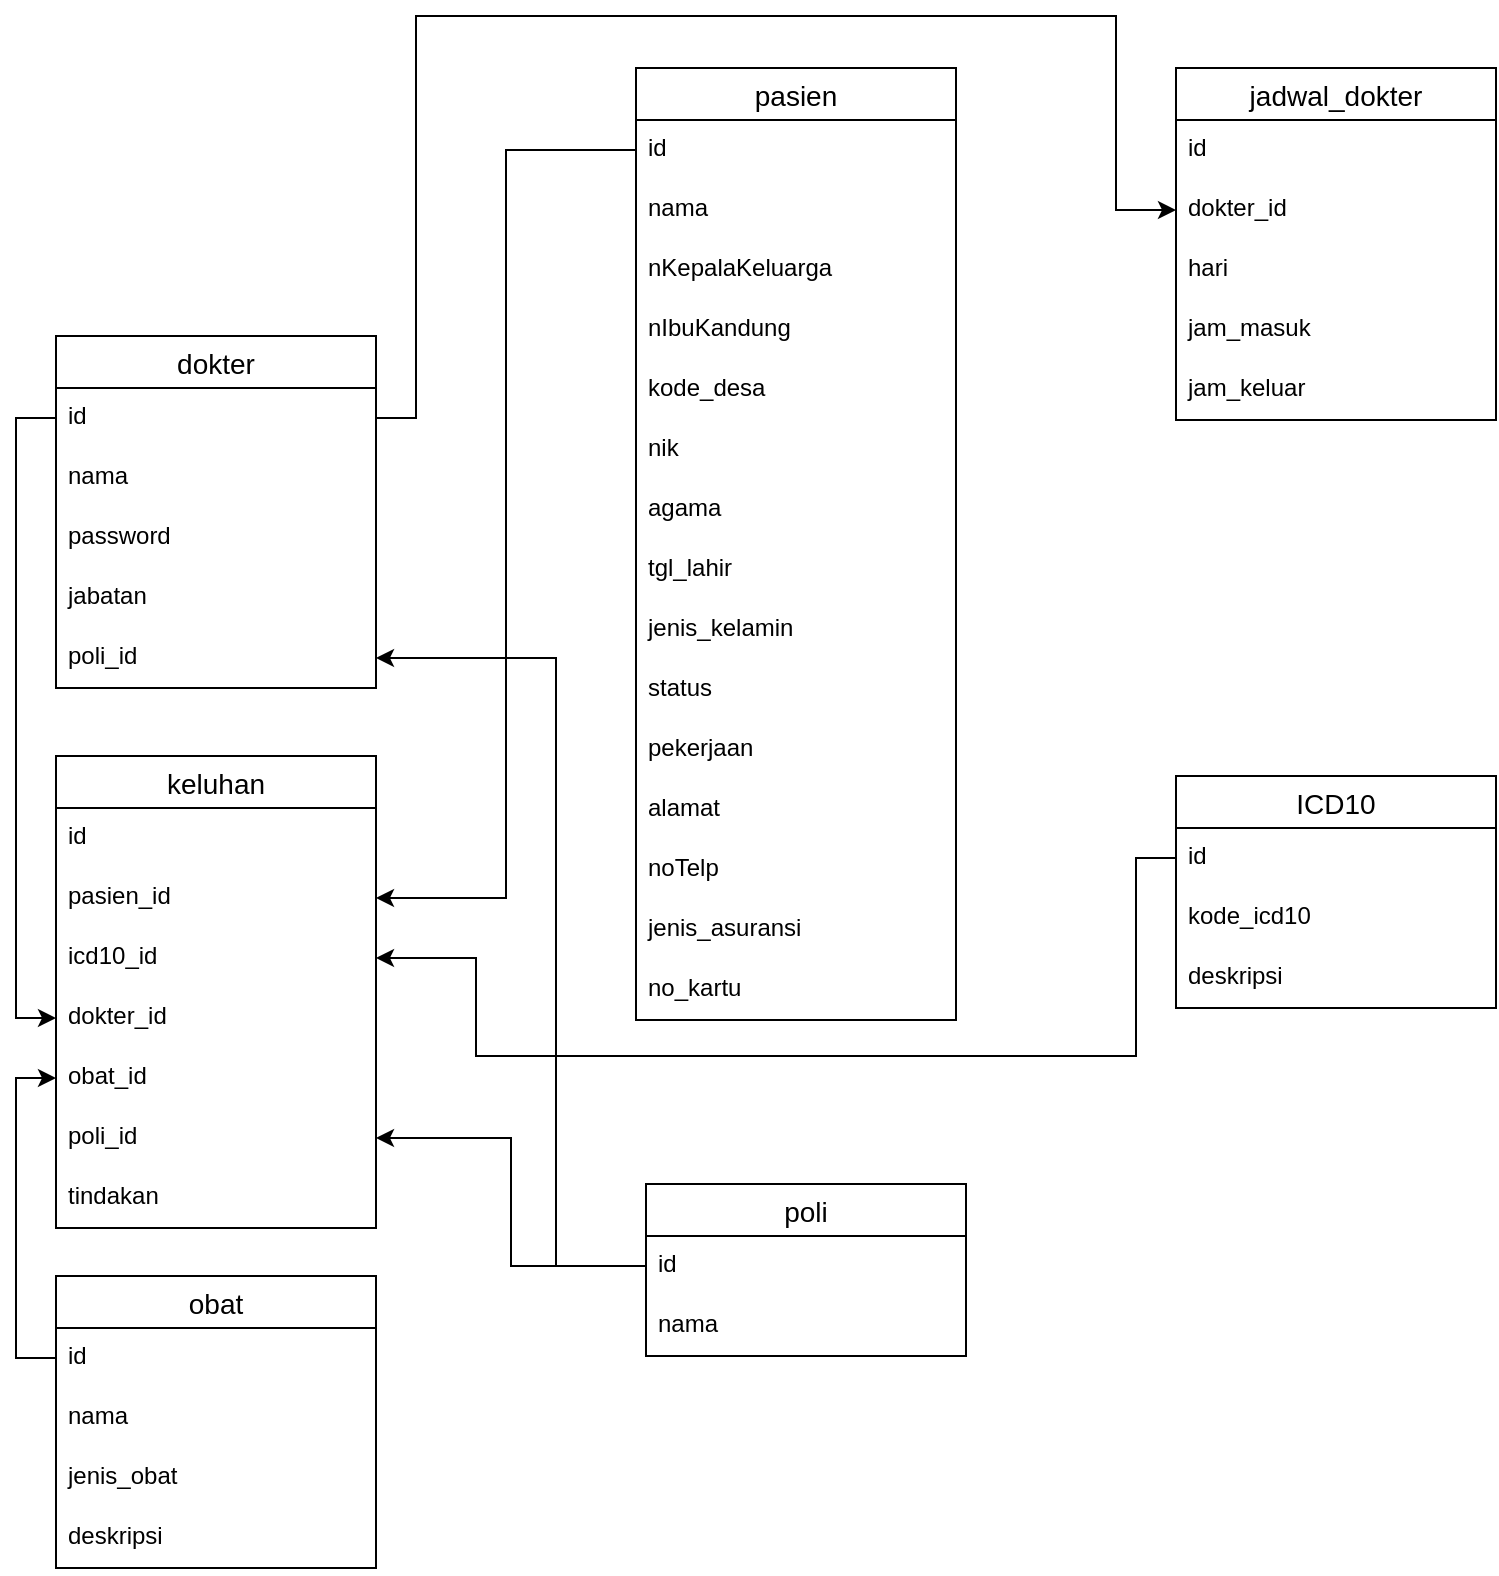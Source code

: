 <mxfile version="20.8.16" type="device"><diagram name="Page-1" id="ucpn4Q7qDLKm0nQJn43p"><mxGraphModel dx="1035" dy="579" grid="1" gridSize="10" guides="1" tooltips="1" connect="1" arrows="1" fold="1" page="1" pageScale="1" pageWidth="850" pageHeight="1100" math="0" shadow="0"><root><mxCell id="0"/><mxCell id="1" parent="0"/><mxCell id="6lwlhdfwveSrjPZ8DCFY-1" value="pasien" style="swimlane;fontStyle=0;childLayout=stackLayout;horizontal=1;startSize=26;horizontalStack=0;resizeParent=1;resizeParentMax=0;resizeLast=0;collapsible=1;marginBottom=0;align=center;fontSize=14;" parent="1" vertex="1"><mxGeometry x="340" y="46" width="160" height="476" as="geometry"/></mxCell><mxCell id="6lwlhdfwveSrjPZ8DCFY-2" value="id" style="text;strokeColor=none;fillColor=none;spacingLeft=4;spacingRight=4;overflow=hidden;rotatable=0;points=[[0,0.5],[1,0.5]];portConstraint=eastwest;fontSize=12;" parent="6lwlhdfwveSrjPZ8DCFY-1" vertex="1"><mxGeometry y="26" width="160" height="30" as="geometry"/></mxCell><mxCell id="6lwlhdfwveSrjPZ8DCFY-3" value="nama" style="text;strokeColor=none;fillColor=none;spacingLeft=4;spacingRight=4;overflow=hidden;rotatable=0;points=[[0,0.5],[1,0.5]];portConstraint=eastwest;fontSize=12;" parent="6lwlhdfwveSrjPZ8DCFY-1" vertex="1"><mxGeometry y="56" width="160" height="30" as="geometry"/></mxCell><mxCell id="6lwlhdfwveSrjPZ8DCFY-4" value="nKepalaKeluarga" style="text;strokeColor=none;fillColor=none;spacingLeft=4;spacingRight=4;overflow=hidden;rotatable=0;points=[[0,0.5],[1,0.5]];portConstraint=eastwest;fontSize=12;" parent="6lwlhdfwveSrjPZ8DCFY-1" vertex="1"><mxGeometry y="86" width="160" height="30" as="geometry"/></mxCell><mxCell id="6lwlhdfwveSrjPZ8DCFY-21" value="nIbuKandung" style="text;strokeColor=none;fillColor=none;spacingLeft=4;spacingRight=4;overflow=hidden;rotatable=0;points=[[0,0.5],[1,0.5]];portConstraint=eastwest;fontSize=12;" parent="6lwlhdfwveSrjPZ8DCFY-1" vertex="1"><mxGeometry y="116" width="160" height="30" as="geometry"/></mxCell><mxCell id="6lwlhdfwveSrjPZ8DCFY-22" value="kode_desa" style="text;strokeColor=none;fillColor=none;spacingLeft=4;spacingRight=4;overflow=hidden;rotatable=0;points=[[0,0.5],[1,0.5]];portConstraint=eastwest;fontSize=12;" parent="6lwlhdfwveSrjPZ8DCFY-1" vertex="1"><mxGeometry y="146" width="160" height="30" as="geometry"/></mxCell><mxCell id="6lwlhdfwveSrjPZ8DCFY-23" value="nik" style="text;strokeColor=none;fillColor=none;spacingLeft=4;spacingRight=4;overflow=hidden;rotatable=0;points=[[0,0.5],[1,0.5]];portConstraint=eastwest;fontSize=12;" parent="6lwlhdfwveSrjPZ8DCFY-1" vertex="1"><mxGeometry y="176" width="160" height="30" as="geometry"/></mxCell><mxCell id="6lwlhdfwveSrjPZ8DCFY-24" value="agama" style="text;strokeColor=none;fillColor=none;spacingLeft=4;spacingRight=4;overflow=hidden;rotatable=0;points=[[0,0.5],[1,0.5]];portConstraint=eastwest;fontSize=12;" parent="6lwlhdfwveSrjPZ8DCFY-1" vertex="1"><mxGeometry y="206" width="160" height="30" as="geometry"/></mxCell><mxCell id="6lwlhdfwveSrjPZ8DCFY-29" value="tgl_lahir" style="text;strokeColor=none;fillColor=none;spacingLeft=4;spacingRight=4;overflow=hidden;rotatable=0;points=[[0,0.5],[1,0.5]];portConstraint=eastwest;fontSize=12;" parent="6lwlhdfwveSrjPZ8DCFY-1" vertex="1"><mxGeometry y="236" width="160" height="30" as="geometry"/></mxCell><mxCell id="6lwlhdfwveSrjPZ8DCFY-30" value="jenis_kelamin" style="text;strokeColor=none;fillColor=none;spacingLeft=4;spacingRight=4;overflow=hidden;rotatable=0;points=[[0,0.5],[1,0.5]];portConstraint=eastwest;fontSize=12;" parent="6lwlhdfwveSrjPZ8DCFY-1" vertex="1"><mxGeometry y="266" width="160" height="30" as="geometry"/></mxCell><mxCell id="6lwlhdfwveSrjPZ8DCFY-31" value="status" style="text;strokeColor=none;fillColor=none;spacingLeft=4;spacingRight=4;overflow=hidden;rotatable=0;points=[[0,0.5],[1,0.5]];portConstraint=eastwest;fontSize=12;" parent="6lwlhdfwveSrjPZ8DCFY-1" vertex="1"><mxGeometry y="296" width="160" height="30" as="geometry"/></mxCell><mxCell id="6lwlhdfwveSrjPZ8DCFY-32" value="pekerjaan" style="text;strokeColor=none;fillColor=none;spacingLeft=4;spacingRight=4;overflow=hidden;rotatable=0;points=[[0,0.5],[1,0.5]];portConstraint=eastwest;fontSize=12;" parent="6lwlhdfwveSrjPZ8DCFY-1" vertex="1"><mxGeometry y="326" width="160" height="30" as="geometry"/></mxCell><mxCell id="6lwlhdfwveSrjPZ8DCFY-33" value="alamat" style="text;strokeColor=none;fillColor=none;spacingLeft=4;spacingRight=4;overflow=hidden;rotatable=0;points=[[0,0.5],[1,0.5]];portConstraint=eastwest;fontSize=12;" parent="6lwlhdfwveSrjPZ8DCFY-1" vertex="1"><mxGeometry y="356" width="160" height="30" as="geometry"/></mxCell><mxCell id="6lwlhdfwveSrjPZ8DCFY-34" value="noTelp" style="text;strokeColor=none;fillColor=none;spacingLeft=4;spacingRight=4;overflow=hidden;rotatable=0;points=[[0,0.5],[1,0.5]];portConstraint=eastwest;fontSize=12;" parent="6lwlhdfwveSrjPZ8DCFY-1" vertex="1"><mxGeometry y="386" width="160" height="30" as="geometry"/></mxCell><mxCell id="6lwlhdfwveSrjPZ8DCFY-35" value="jenis_asuransi" style="text;strokeColor=none;fillColor=none;spacingLeft=4;spacingRight=4;overflow=hidden;rotatable=0;points=[[0,0.5],[1,0.5]];portConstraint=eastwest;fontSize=12;" parent="6lwlhdfwveSrjPZ8DCFY-1" vertex="1"><mxGeometry y="416" width="160" height="30" as="geometry"/></mxCell><mxCell id="6lwlhdfwveSrjPZ8DCFY-36" value="no_kartu" style="text;strokeColor=none;fillColor=none;spacingLeft=4;spacingRight=4;overflow=hidden;rotatable=0;points=[[0,0.5],[1,0.5]];portConstraint=eastwest;fontSize=12;" parent="6lwlhdfwveSrjPZ8DCFY-1" vertex="1"><mxGeometry y="446" width="160" height="30" as="geometry"/></mxCell><mxCell id="6lwlhdfwveSrjPZ8DCFY-5" value="dokter" style="swimlane;fontStyle=0;childLayout=stackLayout;horizontal=1;startSize=26;horizontalStack=0;resizeParent=1;resizeParentMax=0;resizeLast=0;collapsible=1;marginBottom=0;align=center;fontSize=14;" parent="1" vertex="1"><mxGeometry x="50" y="180" width="160" height="176" as="geometry"/></mxCell><mxCell id="6lwlhdfwveSrjPZ8DCFY-6" value="id" style="text;strokeColor=none;fillColor=none;spacingLeft=4;spacingRight=4;overflow=hidden;rotatable=0;points=[[0,0.5],[1,0.5]];portConstraint=eastwest;fontSize=12;" parent="6lwlhdfwveSrjPZ8DCFY-5" vertex="1"><mxGeometry y="26" width="160" height="30" as="geometry"/></mxCell><mxCell id="6lwlhdfwveSrjPZ8DCFY-7" value="nama" style="text;strokeColor=none;fillColor=none;spacingLeft=4;spacingRight=4;overflow=hidden;rotatable=0;points=[[0,0.5],[1,0.5]];portConstraint=eastwest;fontSize=12;" parent="6lwlhdfwveSrjPZ8DCFY-5" vertex="1"><mxGeometry y="56" width="160" height="30" as="geometry"/></mxCell><mxCell id="6lwlhdfwveSrjPZ8DCFY-8" value="password" style="text;strokeColor=none;fillColor=none;spacingLeft=4;spacingRight=4;overflow=hidden;rotatable=0;points=[[0,0.5],[1,0.5]];portConstraint=eastwest;fontSize=12;" parent="6lwlhdfwveSrjPZ8DCFY-5" vertex="1"><mxGeometry y="86" width="160" height="30" as="geometry"/></mxCell><mxCell id="6lwlhdfwveSrjPZ8DCFY-37" value="jabatan" style="text;strokeColor=none;fillColor=none;spacingLeft=4;spacingRight=4;overflow=hidden;rotatable=0;points=[[0,0.5],[1,0.5]];portConstraint=eastwest;fontSize=12;" parent="6lwlhdfwveSrjPZ8DCFY-5" vertex="1"><mxGeometry y="116" width="160" height="30" as="geometry"/></mxCell><mxCell id="6lwlhdfwveSrjPZ8DCFY-58" value="poli_id" style="text;strokeColor=none;fillColor=none;spacingLeft=4;spacingRight=4;overflow=hidden;rotatable=0;points=[[0,0.5],[1,0.5]];portConstraint=eastwest;fontSize=12;" parent="6lwlhdfwveSrjPZ8DCFY-5" vertex="1"><mxGeometry y="146" width="160" height="30" as="geometry"/></mxCell><mxCell id="6lwlhdfwveSrjPZ8DCFY-9" value="obat" style="swimlane;fontStyle=0;childLayout=stackLayout;horizontal=1;startSize=26;horizontalStack=0;resizeParent=1;resizeParentMax=0;resizeLast=0;collapsible=1;marginBottom=0;align=center;fontSize=14;" parent="1" vertex="1"><mxGeometry x="50" y="650" width="160" height="146" as="geometry"/></mxCell><mxCell id="6lwlhdfwveSrjPZ8DCFY-10" value="id" style="text;strokeColor=none;fillColor=none;spacingLeft=4;spacingRight=4;overflow=hidden;rotatable=0;points=[[0,0.5],[1,0.5]];portConstraint=eastwest;fontSize=12;" parent="6lwlhdfwveSrjPZ8DCFY-9" vertex="1"><mxGeometry y="26" width="160" height="30" as="geometry"/></mxCell><mxCell id="6lwlhdfwveSrjPZ8DCFY-11" value="nama" style="text;strokeColor=none;fillColor=none;spacingLeft=4;spacingRight=4;overflow=hidden;rotatable=0;points=[[0,0.5],[1,0.5]];portConstraint=eastwest;fontSize=12;" parent="6lwlhdfwveSrjPZ8DCFY-9" vertex="1"><mxGeometry y="56" width="160" height="30" as="geometry"/></mxCell><mxCell id="yNoAeeHRraGYLmgi3e9n-1" value="jenis_obat" style="text;strokeColor=none;fillColor=none;spacingLeft=4;spacingRight=4;overflow=hidden;rotatable=0;points=[[0,0.5],[1,0.5]];portConstraint=eastwest;fontSize=12;" vertex="1" parent="6lwlhdfwveSrjPZ8DCFY-9"><mxGeometry y="86" width="160" height="30" as="geometry"/></mxCell><mxCell id="6lwlhdfwveSrjPZ8DCFY-12" value="deskripsi" style="text;strokeColor=none;fillColor=none;spacingLeft=4;spacingRight=4;overflow=hidden;rotatable=0;points=[[0,0.5],[1,0.5]];portConstraint=eastwest;fontSize=12;" parent="6lwlhdfwveSrjPZ8DCFY-9" vertex="1"><mxGeometry y="116" width="160" height="30" as="geometry"/></mxCell><mxCell id="6lwlhdfwveSrjPZ8DCFY-13" value="ICD10" style="swimlane;fontStyle=0;childLayout=stackLayout;horizontal=1;startSize=26;horizontalStack=0;resizeParent=1;resizeParentMax=0;resizeLast=0;collapsible=1;marginBottom=0;align=center;fontSize=14;" parent="1" vertex="1"><mxGeometry x="610" y="400" width="160" height="116" as="geometry"/></mxCell><mxCell id="6lwlhdfwveSrjPZ8DCFY-14" value="id" style="text;strokeColor=none;fillColor=none;spacingLeft=4;spacingRight=4;overflow=hidden;rotatable=0;points=[[0,0.5],[1,0.5]];portConstraint=eastwest;fontSize=12;" parent="6lwlhdfwveSrjPZ8DCFY-13" vertex="1"><mxGeometry y="26" width="160" height="30" as="geometry"/></mxCell><mxCell id="6lwlhdfwveSrjPZ8DCFY-15" value="kode_icd10" style="text;strokeColor=none;fillColor=none;spacingLeft=4;spacingRight=4;overflow=hidden;rotatable=0;points=[[0,0.5],[1,0.5]];portConstraint=eastwest;fontSize=12;" parent="6lwlhdfwveSrjPZ8DCFY-13" vertex="1"><mxGeometry y="56" width="160" height="30" as="geometry"/></mxCell><mxCell id="6lwlhdfwveSrjPZ8DCFY-16" value="deskripsi" style="text;strokeColor=none;fillColor=none;spacingLeft=4;spacingRight=4;overflow=hidden;rotatable=0;points=[[0,0.5],[1,0.5]];portConstraint=eastwest;fontSize=12;" parent="6lwlhdfwveSrjPZ8DCFY-13" vertex="1"><mxGeometry y="86" width="160" height="30" as="geometry"/></mxCell><mxCell id="6lwlhdfwveSrjPZ8DCFY-25" value="keluhan" style="swimlane;fontStyle=0;childLayout=stackLayout;horizontal=1;startSize=26;horizontalStack=0;resizeParent=1;resizeParentMax=0;resizeLast=0;collapsible=1;marginBottom=0;align=center;fontSize=14;" parent="1" vertex="1"><mxGeometry x="50" y="390" width="160" height="236" as="geometry"/></mxCell><mxCell id="6lwlhdfwveSrjPZ8DCFY-51" value="id" style="text;strokeColor=none;fillColor=none;spacingLeft=4;spacingRight=4;overflow=hidden;rotatable=0;points=[[0,0.5],[1,0.5]];portConstraint=eastwest;fontSize=12;" parent="6lwlhdfwveSrjPZ8DCFY-25" vertex="1"><mxGeometry y="26" width="160" height="30" as="geometry"/></mxCell><mxCell id="6lwlhdfwveSrjPZ8DCFY-26" value="pasien_id" style="text;strokeColor=none;fillColor=none;spacingLeft=4;spacingRight=4;overflow=hidden;rotatable=0;points=[[0,0.5],[1,0.5]];portConstraint=eastwest;fontSize=12;" parent="6lwlhdfwveSrjPZ8DCFY-25" vertex="1"><mxGeometry y="56" width="160" height="30" as="geometry"/></mxCell><mxCell id="6lwlhdfwveSrjPZ8DCFY-27" value="icd10_id" style="text;strokeColor=none;fillColor=none;spacingLeft=4;spacingRight=4;overflow=hidden;rotatable=0;points=[[0,0.5],[1,0.5]];portConstraint=eastwest;fontSize=12;" parent="6lwlhdfwveSrjPZ8DCFY-25" vertex="1"><mxGeometry y="86" width="160" height="30" as="geometry"/></mxCell><mxCell id="6lwlhdfwveSrjPZ8DCFY-44" value="dokter_id" style="text;strokeColor=none;fillColor=none;spacingLeft=4;spacingRight=4;overflow=hidden;rotatable=0;points=[[0,0.5],[1,0.5]];portConstraint=eastwest;fontSize=12;" parent="6lwlhdfwveSrjPZ8DCFY-25" vertex="1"><mxGeometry y="116" width="160" height="30" as="geometry"/></mxCell><mxCell id="6lwlhdfwveSrjPZ8DCFY-45" value="obat_id" style="text;strokeColor=none;fillColor=none;spacingLeft=4;spacingRight=4;overflow=hidden;rotatable=0;points=[[0,0.5],[1,0.5]];portConstraint=eastwest;fontSize=12;" parent="6lwlhdfwveSrjPZ8DCFY-25" vertex="1"><mxGeometry y="146" width="160" height="30" as="geometry"/></mxCell><mxCell id="6lwlhdfwveSrjPZ8DCFY-52" value="poli_id" style="text;strokeColor=none;fillColor=none;spacingLeft=4;spacingRight=4;overflow=hidden;rotatable=0;points=[[0,0.5],[1,0.5]];portConstraint=eastwest;fontSize=12;" parent="6lwlhdfwveSrjPZ8DCFY-25" vertex="1"><mxGeometry y="176" width="160" height="30" as="geometry"/></mxCell><mxCell id="6lwlhdfwveSrjPZ8DCFY-28" value="tindakan" style="text;strokeColor=none;fillColor=none;spacingLeft=4;spacingRight=4;overflow=hidden;rotatable=0;points=[[0,0.5],[1,0.5]];portConstraint=eastwest;fontSize=12;" parent="6lwlhdfwveSrjPZ8DCFY-25" vertex="1"><mxGeometry y="206" width="160" height="30" as="geometry"/></mxCell><mxCell id="6lwlhdfwveSrjPZ8DCFY-39" value="jadwal_dokter" style="swimlane;fontStyle=0;childLayout=stackLayout;horizontal=1;startSize=26;horizontalStack=0;resizeParent=1;resizeParentMax=0;resizeLast=0;collapsible=1;marginBottom=0;align=center;fontSize=14;" parent="1" vertex="1"><mxGeometry x="610" y="46" width="160" height="176" as="geometry"/></mxCell><mxCell id="6lwlhdfwveSrjPZ8DCFY-40" value="id" style="text;strokeColor=none;fillColor=none;spacingLeft=4;spacingRight=4;overflow=hidden;rotatable=0;points=[[0,0.5],[1,0.5]];portConstraint=eastwest;fontSize=12;" parent="6lwlhdfwveSrjPZ8DCFY-39" vertex="1"><mxGeometry y="26" width="160" height="30" as="geometry"/></mxCell><mxCell id="6lwlhdfwveSrjPZ8DCFY-41" value="dokter_id" style="text;strokeColor=none;fillColor=none;spacingLeft=4;spacingRight=4;overflow=hidden;rotatable=0;points=[[0,0.5],[1,0.5]];portConstraint=eastwest;fontSize=12;" parent="6lwlhdfwveSrjPZ8DCFY-39" vertex="1"><mxGeometry y="56" width="160" height="30" as="geometry"/></mxCell><mxCell id="6lwlhdfwveSrjPZ8DCFY-42" value="hari" style="text;strokeColor=none;fillColor=none;spacingLeft=4;spacingRight=4;overflow=hidden;rotatable=0;points=[[0,0.5],[1,0.5]];portConstraint=eastwest;fontSize=12;" parent="6lwlhdfwveSrjPZ8DCFY-39" vertex="1"><mxGeometry y="86" width="160" height="30" as="geometry"/></mxCell><mxCell id="6lwlhdfwveSrjPZ8DCFY-43" value="jam_masuk" style="text;strokeColor=none;fillColor=none;spacingLeft=4;spacingRight=4;overflow=hidden;rotatable=0;points=[[0,0.5],[1,0.5]];portConstraint=eastwest;fontSize=12;" parent="6lwlhdfwveSrjPZ8DCFY-39" vertex="1"><mxGeometry y="116" width="160" height="30" as="geometry"/></mxCell><mxCell id="yNoAeeHRraGYLmgi3e9n-2" value="jam_keluar" style="text;strokeColor=none;fillColor=none;spacingLeft=4;spacingRight=4;overflow=hidden;rotatable=0;points=[[0,0.5],[1,0.5]];portConstraint=eastwest;fontSize=12;" vertex="1" parent="6lwlhdfwveSrjPZ8DCFY-39"><mxGeometry y="146" width="160" height="30" as="geometry"/></mxCell><mxCell id="6lwlhdfwveSrjPZ8DCFY-46" style="edgeStyle=orthogonalEdgeStyle;rounded=0;orthogonalLoop=1;jettySize=auto;html=1;exitX=0;exitY=0.5;exitDx=0;exitDy=0;entryX=0;entryY=0.5;entryDx=0;entryDy=0;" parent="1" source="6lwlhdfwveSrjPZ8DCFY-6" target="6lwlhdfwveSrjPZ8DCFY-44" edge="1"><mxGeometry relative="1" as="geometry"/></mxCell><mxCell id="6lwlhdfwveSrjPZ8DCFY-47" style="edgeStyle=orthogonalEdgeStyle;rounded=0;orthogonalLoop=1;jettySize=auto;html=1;exitX=0;exitY=0.5;exitDx=0;exitDy=0;entryX=1;entryY=0.5;entryDx=0;entryDy=0;" parent="1" source="6lwlhdfwveSrjPZ8DCFY-14" target="6lwlhdfwveSrjPZ8DCFY-27" edge="1"><mxGeometry relative="1" as="geometry"><Array as="points"><mxPoint x="590" y="441"/><mxPoint x="590" y="540"/><mxPoint x="260" y="540"/><mxPoint x="260" y="491"/></Array></mxGeometry></mxCell><mxCell id="6lwlhdfwveSrjPZ8DCFY-48" style="edgeStyle=orthogonalEdgeStyle;rounded=0;orthogonalLoop=1;jettySize=auto;html=1;exitX=0;exitY=0.5;exitDx=0;exitDy=0;entryX=0;entryY=0.5;entryDx=0;entryDy=0;" parent="1" source="6lwlhdfwveSrjPZ8DCFY-10" target="6lwlhdfwveSrjPZ8DCFY-45" edge="1"><mxGeometry relative="1" as="geometry"/></mxCell><mxCell id="6lwlhdfwveSrjPZ8DCFY-49" style="edgeStyle=orthogonalEdgeStyle;rounded=0;orthogonalLoop=1;jettySize=auto;html=1;exitX=0;exitY=0.5;exitDx=0;exitDy=0;entryX=1;entryY=0.5;entryDx=0;entryDy=0;" parent="1" source="6lwlhdfwveSrjPZ8DCFY-2" target="6lwlhdfwveSrjPZ8DCFY-26" edge="1"><mxGeometry relative="1" as="geometry"/></mxCell><mxCell id="6lwlhdfwveSrjPZ8DCFY-50" style="edgeStyle=orthogonalEdgeStyle;rounded=0;orthogonalLoop=1;jettySize=auto;html=1;exitX=1;exitY=0.5;exitDx=0;exitDy=0;entryX=0;entryY=0.5;entryDx=0;entryDy=0;" parent="1" source="6lwlhdfwveSrjPZ8DCFY-6" target="6lwlhdfwveSrjPZ8DCFY-41" edge="1"><mxGeometry relative="1" as="geometry"><Array as="points"><mxPoint x="230" y="221"/><mxPoint x="230" y="20"/><mxPoint x="580" y="20"/><mxPoint x="580" y="117"/></Array></mxGeometry></mxCell><mxCell id="6lwlhdfwveSrjPZ8DCFY-53" value="poli" style="swimlane;fontStyle=0;childLayout=stackLayout;horizontal=1;startSize=26;horizontalStack=0;resizeParent=1;resizeParentMax=0;resizeLast=0;collapsible=1;marginBottom=0;align=center;fontSize=14;" parent="1" vertex="1"><mxGeometry x="345" y="604" width="160" height="86" as="geometry"/></mxCell><mxCell id="6lwlhdfwveSrjPZ8DCFY-54" value="id" style="text;strokeColor=none;fillColor=none;spacingLeft=4;spacingRight=4;overflow=hidden;rotatable=0;points=[[0,0.5],[1,0.5]];portConstraint=eastwest;fontSize=12;" parent="6lwlhdfwveSrjPZ8DCFY-53" vertex="1"><mxGeometry y="26" width="160" height="30" as="geometry"/></mxCell><mxCell id="6lwlhdfwveSrjPZ8DCFY-55" value="nama" style="text;strokeColor=none;fillColor=none;spacingLeft=4;spacingRight=4;overflow=hidden;rotatable=0;points=[[0,0.5],[1,0.5]];portConstraint=eastwest;fontSize=12;" parent="6lwlhdfwveSrjPZ8DCFY-53" vertex="1"><mxGeometry y="56" width="160" height="30" as="geometry"/></mxCell><mxCell id="6lwlhdfwveSrjPZ8DCFY-57" style="edgeStyle=orthogonalEdgeStyle;rounded=0;orthogonalLoop=1;jettySize=auto;html=1;exitX=0;exitY=0.5;exitDx=0;exitDy=0;entryX=1;entryY=0.5;entryDx=0;entryDy=0;" parent="1" source="6lwlhdfwveSrjPZ8DCFY-54" target="6lwlhdfwveSrjPZ8DCFY-52" edge="1"><mxGeometry relative="1" as="geometry"/></mxCell><mxCell id="6lwlhdfwveSrjPZ8DCFY-59" style="edgeStyle=orthogonalEdgeStyle;rounded=0;orthogonalLoop=1;jettySize=auto;html=1;exitX=0;exitY=0.5;exitDx=0;exitDy=0;entryX=1;entryY=0.5;entryDx=0;entryDy=0;" parent="1" source="6lwlhdfwveSrjPZ8DCFY-54" target="6lwlhdfwveSrjPZ8DCFY-58" edge="1"><mxGeometry relative="1" as="geometry"><Array as="points"><mxPoint x="300" y="341"/></Array></mxGeometry></mxCell></root></mxGraphModel></diagram></mxfile>